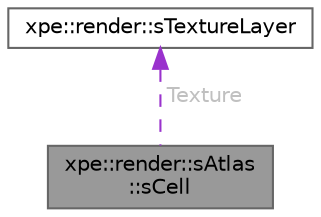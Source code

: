 digraph "xpe::render::sAtlas::sCell"
{
 // LATEX_PDF_SIZE
  bgcolor="transparent";
  edge [fontname=Helvetica,fontsize=10,labelfontname=Helvetica,labelfontsize=10];
  node [fontname=Helvetica,fontsize=10,shape=box,height=0.2,width=0.4];
  Node1 [id="Node000001",label="xpe::render::sAtlas\l::sCell",height=0.2,width=0.4,color="gray40", fillcolor="grey60", style="filled", fontcolor="black",tooltip=" "];
  Node2 -> Node1 [id="edge1_Node000001_Node000002",dir="back",color="darkorchid3",style="dashed",tooltip=" ",label=" Texture",fontcolor="grey" ];
  Node2 [id="Node000002",label="xpe::render::sTextureLayer",height=0.2,width=0.4,color="gray40", fillcolor="white", style="filled",URL="$structxpe_1_1render_1_1s_texture_layer.html",tooltip=" "];
}
